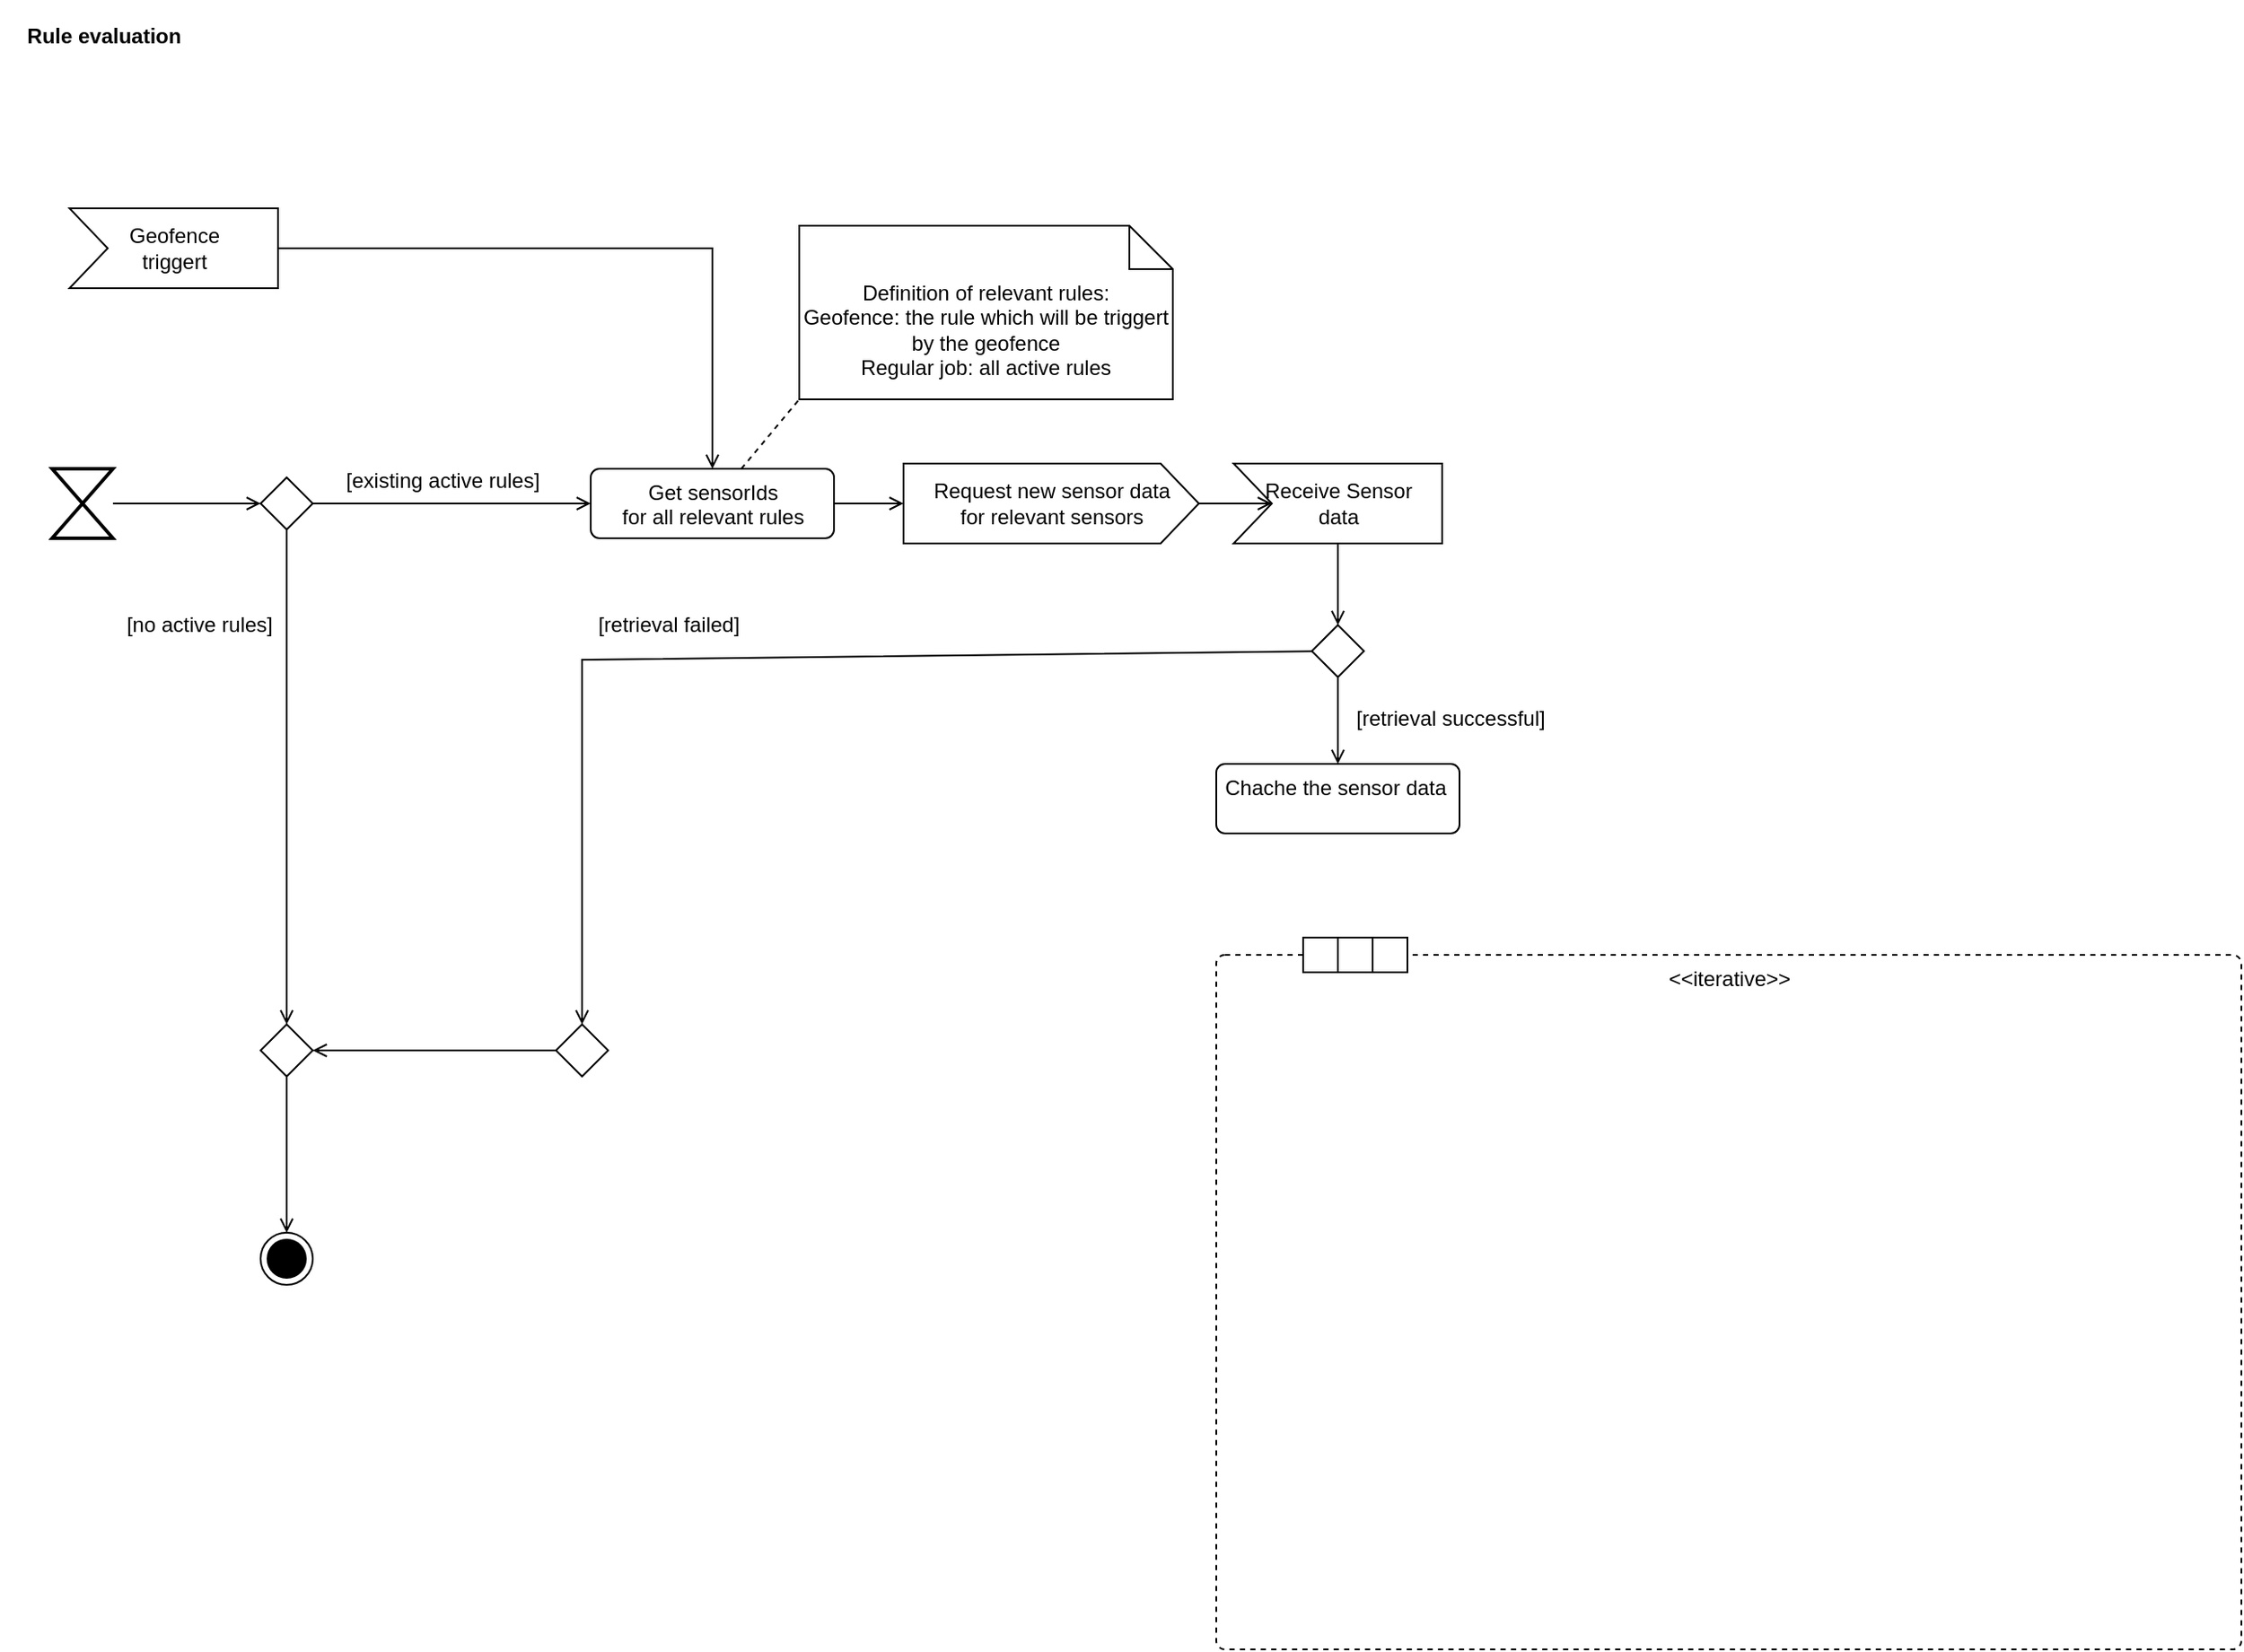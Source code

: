 <mxfile version="13.9.9" type="device"><diagram id="_HlGVEaqAZxdPshSwoPi" name="Seite-1"><mxGraphModel dx="1673" dy="967" grid="1" gridSize="10" guides="1" tooltips="1" connect="1" arrows="1" fold="1" page="1" pageScale="1" pageWidth="1169" pageHeight="827" math="0" shadow="0"><root><mxCell id="0"/><mxCell id="1" parent="0"/><mxCell id="-U1kOQq9TVPS98YcbkFf-1" value="Rule evaluation" style="text;align=center;fontStyle=1;verticalAlign=middle;spacingLeft=3;spacingRight=3;strokeColor=none;rotatable=0;points=[[0,0.5],[1,0.5]];portConstraint=eastwest;" vertex="1" parent="1"><mxGeometry width="120" height="40" as="geometry"/></mxCell><mxCell id="-U1kOQq9TVPS98YcbkFf-8" style="rounded=0;orthogonalLoop=1;jettySize=auto;html=1;endArrow=open;endFill=0;" edge="1" parent="1" source="-U1kOQq9TVPS98YcbkFf-3" target="-U1kOQq9TVPS98YcbkFf-7"><mxGeometry relative="1" as="geometry"/></mxCell><mxCell id="-U1kOQq9TVPS98YcbkFf-3" value="" style="html=1;shape=mxgraph.sysml.timeEvent;strokeWidth=2;verticalLabelPosition=bottom;verticalAlignment=top;" vertex="1" parent="1"><mxGeometry x="30" y="270" width="35" height="40" as="geometry"/></mxCell><mxCell id="-U1kOQq9TVPS98YcbkFf-15" style="edgeStyle=none;rounded=0;orthogonalLoop=1;jettySize=auto;html=1;entryX=0;entryY=0.5;entryDx=22;entryDy=0;entryPerimeter=0;endArrow=open;endFill=0;" edge="1" parent="1" source="-U1kOQq9TVPS98YcbkFf-4" target="-U1kOQq9TVPS98YcbkFf-5"><mxGeometry relative="1" as="geometry"/></mxCell><mxCell id="-U1kOQq9TVPS98YcbkFf-4" value="Request new sensor data&lt;br&gt;for relevant sensors" style="html=1;shadow=0;dashed=0;align=center;verticalAlign=middle;shape=mxgraph.arrows2.arrow;dy=0;dx=22;notch=0;" vertex="1" parent="1"><mxGeometry x="520" y="267" width="170" height="46" as="geometry"/></mxCell><mxCell id="-U1kOQq9TVPS98YcbkFf-23" style="edgeStyle=none;rounded=0;orthogonalLoop=1;jettySize=auto;html=1;entryX=0.5;entryY=0;entryDx=0;entryDy=0;endArrow=open;endFill=0;" edge="1" parent="1" source="-U1kOQq9TVPS98YcbkFf-5" target="-U1kOQq9TVPS98YcbkFf-22"><mxGeometry relative="1" as="geometry"/></mxCell><mxCell id="-U1kOQq9TVPS98YcbkFf-5" value="Receive Sensor&lt;br&gt;data" style="html=1;shadow=0;dashed=0;align=center;verticalAlign=middle;shape=mxgraph.arrows2.arrow;dy=0;dx=0;notch=22;" vertex="1" parent="1"><mxGeometry x="710" y="267" width="120" height="46" as="geometry"/></mxCell><mxCell id="-U1kOQq9TVPS98YcbkFf-14" style="edgeStyle=none;rounded=0;orthogonalLoop=1;jettySize=auto;html=1;endArrow=open;endFill=0;" edge="1" parent="1" source="-U1kOQq9TVPS98YcbkFf-6" target="-U1kOQq9TVPS98YcbkFf-4"><mxGeometry relative="1" as="geometry"/></mxCell><mxCell id="-U1kOQq9TVPS98YcbkFf-19" style="edgeStyle=none;rounded=0;orthogonalLoop=1;jettySize=auto;html=1;endArrow=none;endFill=0;dashed=1;entryX=0;entryY=1;entryDx=0;entryDy=0;entryPerimeter=0;" edge="1" parent="1" source="-U1kOQq9TVPS98YcbkFf-6" target="-U1kOQq9TVPS98YcbkFf-18"><mxGeometry relative="1" as="geometry"/></mxCell><mxCell id="-U1kOQq9TVPS98YcbkFf-6" value="Get sensorIds&lt;br&gt;for all relevant rules" style="html=1;align=center;verticalAlign=top;rounded=1;absoluteArcSize=1;arcSize=10;dashed=0;" vertex="1" parent="1"><mxGeometry x="340" y="270" width="140" height="40" as="geometry"/></mxCell><mxCell id="-U1kOQq9TVPS98YcbkFf-10" style="edgeStyle=none;rounded=0;orthogonalLoop=1;jettySize=auto;html=1;entryX=0.5;entryY=0;entryDx=0;entryDy=0;endArrow=open;endFill=0;" edge="1" parent="1" source="-U1kOQq9TVPS98YcbkFf-7" target="-U1kOQq9TVPS98YcbkFf-9"><mxGeometry relative="1" as="geometry"/></mxCell><mxCell id="-U1kOQq9TVPS98YcbkFf-13" style="edgeStyle=none;rounded=0;orthogonalLoop=1;jettySize=auto;html=1;entryX=0;entryY=0.5;entryDx=0;entryDy=0;endArrow=open;endFill=0;" edge="1" parent="1" source="-U1kOQq9TVPS98YcbkFf-7" target="-U1kOQq9TVPS98YcbkFf-6"><mxGeometry relative="1" as="geometry"/></mxCell><mxCell id="-U1kOQq9TVPS98YcbkFf-7" value="" style="rhombus;" vertex="1" parent="1"><mxGeometry x="150" y="275" width="30" height="30" as="geometry"/></mxCell><mxCell id="-U1kOQq9TVPS98YcbkFf-30" style="edgeStyle=none;rounded=0;orthogonalLoop=1;jettySize=auto;html=1;entryX=0.5;entryY=0;entryDx=0;entryDy=0;endArrow=open;endFill=0;" edge="1" parent="1" source="-U1kOQq9TVPS98YcbkFf-9" target="-U1kOQq9TVPS98YcbkFf-29"><mxGeometry relative="1" as="geometry"/></mxCell><mxCell id="-U1kOQq9TVPS98YcbkFf-9" value="" style="rhombus;" vertex="1" parent="1"><mxGeometry x="150" y="590" width="30" height="30" as="geometry"/></mxCell><mxCell id="-U1kOQq9TVPS98YcbkFf-12" value="[no active rules]" style="text;html=1;strokeColor=none;fillColor=none;align=center;verticalAlign=middle;whiteSpace=wrap;rounded=0;" vertex="1" parent="1"><mxGeometry x="70" y="350" width="90" height="20" as="geometry"/></mxCell><mxCell id="-U1kOQq9TVPS98YcbkFf-17" style="edgeStyle=none;rounded=0;orthogonalLoop=1;jettySize=auto;html=1;entryX=0.5;entryY=0;entryDx=0;entryDy=0;endArrow=open;endFill=0;" edge="1" parent="1" source="-U1kOQq9TVPS98YcbkFf-16" target="-U1kOQq9TVPS98YcbkFf-6"><mxGeometry relative="1" as="geometry"><Array as="points"><mxPoint x="410" y="143"/></Array></mxGeometry></mxCell><mxCell id="-U1kOQq9TVPS98YcbkFf-16" value="Geofence&lt;br&gt;triggert" style="html=1;shadow=0;dashed=0;align=center;verticalAlign=middle;shape=mxgraph.arrows2.arrow;dy=0;dx=0;notch=22;" vertex="1" parent="1"><mxGeometry x="40" y="120" width="120" height="46" as="geometry"/></mxCell><mxCell id="-U1kOQq9TVPS98YcbkFf-18" value="Definition of relevant rules:&lt;br&gt;Geofence: the rule which will be triggert by the geofence&lt;br&gt;Regular job: all active rules" style="shape=note2;boundedLbl=1;whiteSpace=wrap;html=1;size=25;verticalAlign=top;align=center;" vertex="1" parent="1"><mxGeometry x="460" y="130" width="215" height="100" as="geometry"/></mxCell><mxCell id="-U1kOQq9TVPS98YcbkFf-20" value="[existing active rules]" style="text;html=1;strokeColor=none;fillColor=none;align=center;verticalAlign=middle;whiteSpace=wrap;rounded=0;" vertex="1" parent="1"><mxGeometry x="190" y="267" width="130" height="20" as="geometry"/></mxCell><mxCell id="-U1kOQq9TVPS98YcbkFf-25" style="edgeStyle=none;rounded=0;orthogonalLoop=1;jettySize=auto;html=1;entryX=0.5;entryY=0;entryDx=0;entryDy=0;endArrow=open;endFill=0;" edge="1" parent="1" source="-U1kOQq9TVPS98YcbkFf-22" target="-U1kOQq9TVPS98YcbkFf-24"><mxGeometry relative="1" as="geometry"><Array as="points"><mxPoint x="335" y="380"/></Array></mxGeometry></mxCell><mxCell id="-U1kOQq9TVPS98YcbkFf-32" value="" style="edgeStyle=none;rounded=0;orthogonalLoop=1;jettySize=auto;html=1;endArrow=open;endFill=0;" edge="1" parent="1" source="-U1kOQq9TVPS98YcbkFf-22" target="-U1kOQq9TVPS98YcbkFf-31"><mxGeometry relative="1" as="geometry"/></mxCell><mxCell id="-U1kOQq9TVPS98YcbkFf-22" value="" style="rhombus;" vertex="1" parent="1"><mxGeometry x="755" y="360" width="30" height="30" as="geometry"/></mxCell><mxCell id="-U1kOQq9TVPS98YcbkFf-27" style="edgeStyle=none;rounded=0;orthogonalLoop=1;jettySize=auto;html=1;entryX=1;entryY=0.5;entryDx=0;entryDy=0;endArrow=open;endFill=0;" edge="1" parent="1" source="-U1kOQq9TVPS98YcbkFf-24" target="-U1kOQq9TVPS98YcbkFf-9"><mxGeometry relative="1" as="geometry"/></mxCell><mxCell id="-U1kOQq9TVPS98YcbkFf-24" value="" style="rhombus;" vertex="1" parent="1"><mxGeometry x="320" y="590" width="30" height="30" as="geometry"/></mxCell><mxCell id="-U1kOQq9TVPS98YcbkFf-26" value="[retrieval failed]" style="text;html=1;strokeColor=none;fillColor=none;align=center;verticalAlign=middle;whiteSpace=wrap;rounded=0;" vertex="1" parent="1"><mxGeometry x="340" y="345" width="90" height="30" as="geometry"/></mxCell><mxCell id="-U1kOQq9TVPS98YcbkFf-29" value="" style="ellipse;html=1;shape=endState;fillColor=#000000;strokeColor=#000000;" vertex="1" parent="1"><mxGeometry x="150" y="710" width="30" height="30" as="geometry"/></mxCell><mxCell id="-U1kOQq9TVPS98YcbkFf-31" value="Chache the sensor data&amp;nbsp;" style="html=1;align=center;verticalAlign=top;rounded=1;absoluteArcSize=1;arcSize=10;dashed=0;" vertex="1" parent="1"><mxGeometry x="700" y="440" width="140" height="40" as="geometry"/></mxCell><mxCell id="-U1kOQq9TVPS98YcbkFf-33" value="[retrieval successful]" style="text;html=1;strokeColor=none;fillColor=none;align=center;verticalAlign=middle;whiteSpace=wrap;rounded=0;" vertex="1" parent="1"><mxGeometry x="770" y="399" width="130" height="30" as="geometry"/></mxCell><mxCell id="-U1kOQq9TVPS98YcbkFf-34" value="&amp;lt;&amp;lt;iterative&amp;gt;&amp;gt;" style="html=1;align=center;verticalAlign=top;rounded=1;absoluteArcSize=1;arcSize=10;dashed=1;" vertex="1" parent="1"><mxGeometry x="700" y="550" width="590" height="400" as="geometry"/></mxCell><mxCell id="-U1kOQq9TVPS98YcbkFf-35" value="" style="group" vertex="1" connectable="0" parent="1"><mxGeometry x="750" y="540" width="60" height="20" as="geometry"/></mxCell><mxCell id="-U1kOQq9TVPS98YcbkFf-36" value="" style="rounded=0;whiteSpace=wrap;html=1;" vertex="1" parent="-U1kOQq9TVPS98YcbkFf-35"><mxGeometry width="20" height="20" as="geometry"/></mxCell><mxCell id="-U1kOQq9TVPS98YcbkFf-37" value="" style="rounded=0;whiteSpace=wrap;html=1;" vertex="1" parent="-U1kOQq9TVPS98YcbkFf-35"><mxGeometry x="20" width="20" height="20" as="geometry"/></mxCell><mxCell id="-U1kOQq9TVPS98YcbkFf-38" value="" style="rounded=0;whiteSpace=wrap;html=1;" vertex="1" parent="-U1kOQq9TVPS98YcbkFf-35"><mxGeometry x="40" width="20" height="20" as="geometry"/></mxCell></root></mxGraphModel></diagram></mxfile>